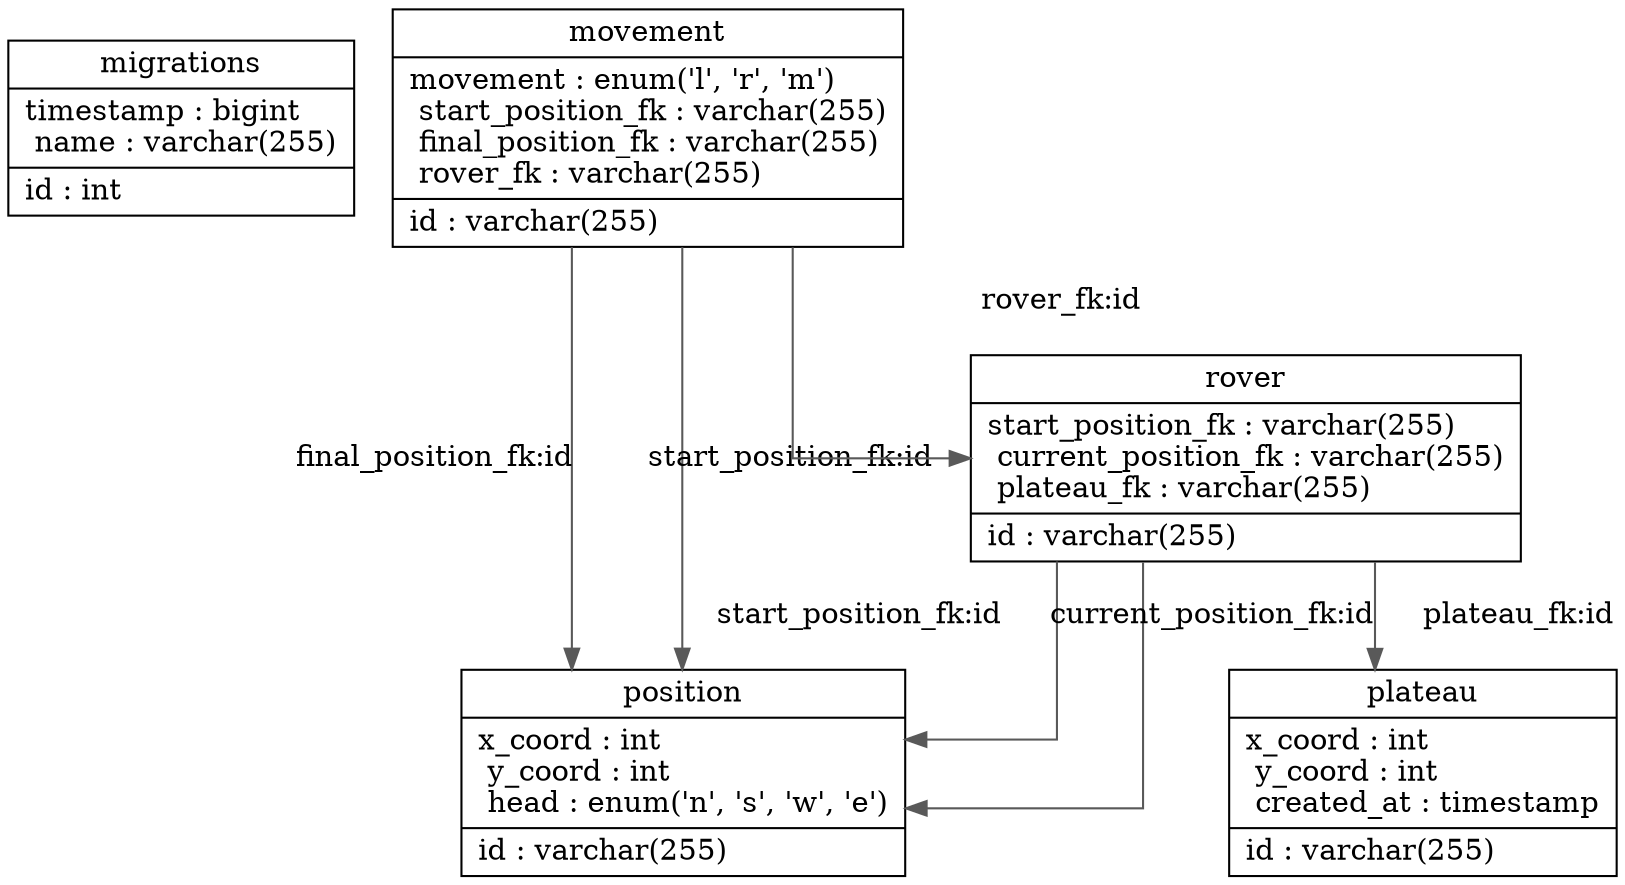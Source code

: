 digraph "mars_rover_db" {

splines  = ortho;
fontname = "Inconsolata";

node [colorscheme = ylgnbu4];
edge [colorscheme = dark28, dir = both];

migrations [shape = record, label = "{ migrations |  timestamp : bigint\l  name : varchar(255)\l| id : int\l }"];
movement   [shape = record, label = "{ movement |  movement : enum('l', 'r', 'm')\l  start_position_fk : varchar(255)\l  final_position_fk : varchar(255)\l  rover_fk : varchar(255)\l| id : varchar(255)\l }"];
plateau    [shape = record, label = "{ plateau |  x_coord : int\l  y_coord : int\l  created_at : timestamp\l| id : varchar(255)\l }"];
position   [shape = record, label = "{ position |  x_coord : int\l  y_coord : int\l  head : enum('n', 's', 'w', 'e')\l| id : varchar(255)\l }"];
rover      [shape = record, label = "{ rover |  start_position_fk : varchar(255)\l  current_position_fk : varchar(255)\l  plateau_fk : varchar(255)\l| id : varchar(255)\l }"];

movement   -> position   [color = "#595959", style = solid , arrowtail = none    , arrowhead = normal  , taillabel = "", label = "final_position_fk:id", headlabel = ""];
movement   -> position   [color = "#595959", style = solid , arrowtail = none    , arrowhead = normal  , taillabel = "", label = "start_position_fk:id", headlabel = ""];
movement   -> rover      [color = "#595959", style = solid , arrowtail = none    , arrowhead = normal  , taillabel = "", label = "rover_fk:id", headlabel = ""];
rover      -> plateau    [color = "#595959", style = solid , arrowtail = none    , arrowhead = normal  , taillabel = "", label = "plateau_fk:id", headlabel = ""];
rover      -> position   [color = "#595959", style = solid , arrowtail = none    , arrowhead = normal  , taillabel = "", label = "start_position_fk:id", headlabel = ""];
rover      -> position   [color = "#595959", style = solid , arrowtail = none    , arrowhead = normal  , taillabel = "", label = "current_position_fk:id", headlabel = ""];

}
